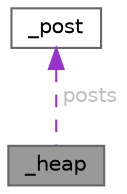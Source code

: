 digraph "_heap"
{
 // LATEX_PDF_SIZE
  bgcolor="transparent";
  edge [fontname=Helvetica,fontsize=10,labelfontname=Helvetica,labelfontsize=10];
  node [fontname=Helvetica,fontsize=10,shape=box,height=0.2,width=0.4];
  Node1 [id="Node000001",label="_heap",height=0.2,width=0.4,color="gray40", fillcolor="grey60", style="filled", fontcolor="black",tooltip="Estructura para el heap."];
  Node2 -> Node1 [id="edge1_Node000001_Node000002",dir="back",color="darkorchid3",style="dashed",tooltip=" ",label=" posts",fontcolor="grey" ];
  Node2 [id="Node000002",label="_post",height=0.2,width=0.4,color="gray40", fillcolor="white", style="filled",URL="$d6/d28/struct__post.html",tooltip="Estructura que almacena los datos de una publicación."];
}
